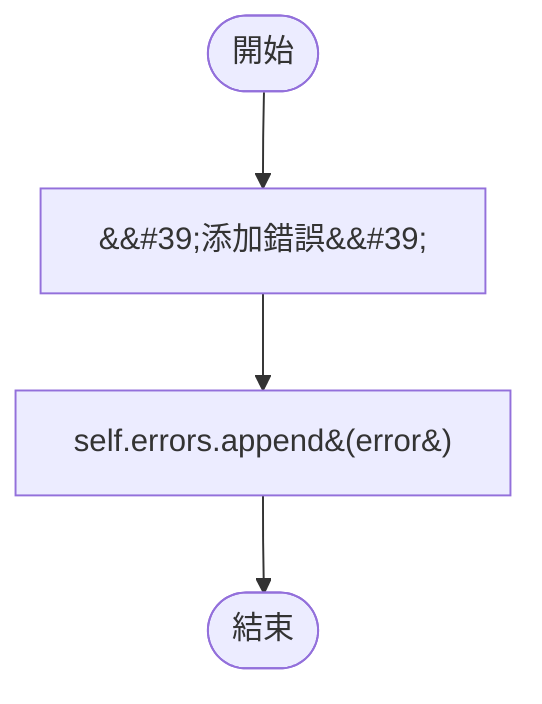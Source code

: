 flowchart TB
    n1([開始])
    n2([結束])
    n3[&amp;&#35;39;添加錯誤&amp;&#35;39;]
    n4[self.errors.append&#40;error&#41;]
    n1 --> n3
    n3 --> n4
    n4 --> n2